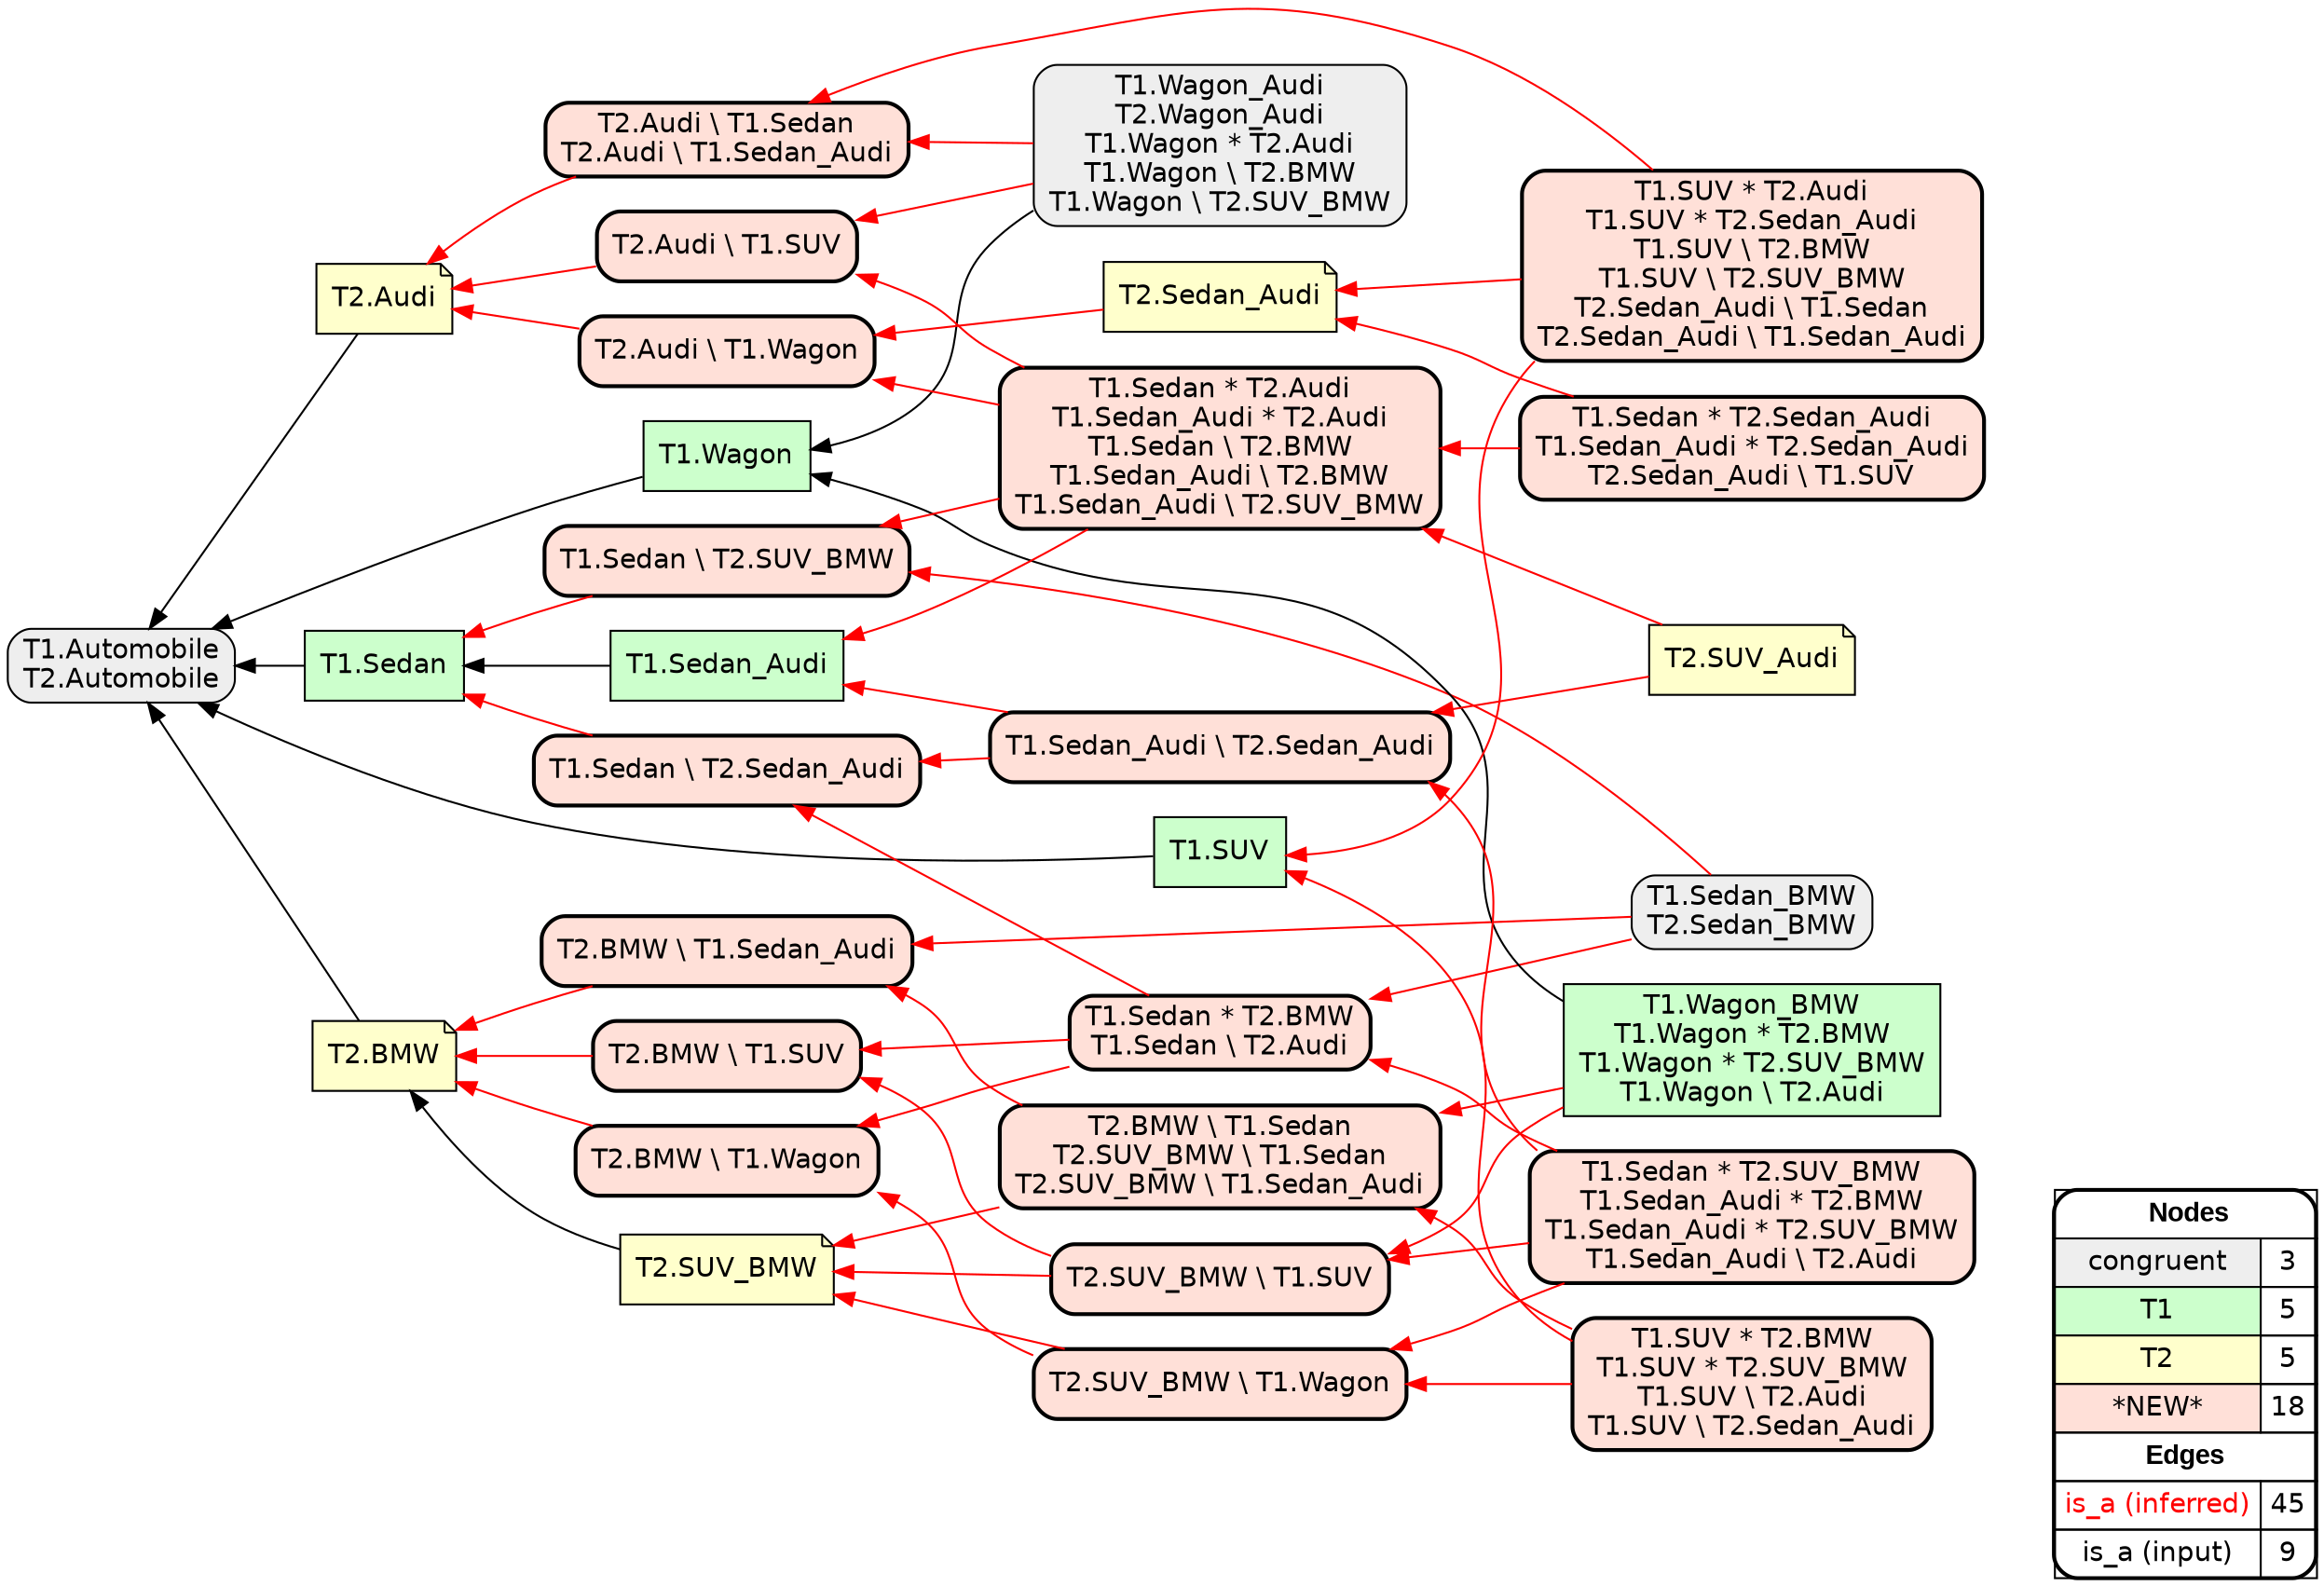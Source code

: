 digraph{
rankdir=RL
node[shape=box style="filled,rounded" fillcolor="#EEEEEE" fontname="helvetica"] 
"T1.Automobile\nT2.Automobile"
"T1.Sedan_BMW\nT2.Sedan_BMW"
"T1.Wagon_Audi\nT2.Wagon_Audi\nT1.Wagon * T2.Audi\nT1.Wagon \\ T2.BMW\nT1.Wagon \\ T2.SUV_BMW"
node[shape=box style=filled fillcolor="#CCFFCC" fontname="helvetica"] 
"T1.Wagon"
"T1.Wagon_BMW\nT1.Wagon * T2.BMW\nT1.Wagon * T2.SUV_BMW\nT1.Wagon \\ T2.Audi"
"T1.SUV"
"T1.Sedan_Audi"
"T1.Sedan"
node[shape=note style=filled fillcolor="#FFFFCC" fontname="helvetica"] 
"T2.SUV_BMW"
"T2.SUV_Audi"
"T2.BMW"
"T2.Sedan_Audi"
"T2.Audi"
node[shape=box style="filled,rounded,bold" fillcolor="#FFE0D8" fontname="helvetica"] 
"T2.BMW \\ T1.SUV"
"T2.SUV_BMW \\ T1.SUV"
"T1.Sedan * T2.BMW\nT1.Sedan \\ T2.Audi"
"T1.Sedan * T2.SUV_BMW\nT1.Sedan_Audi * T2.BMW\nT1.Sedan_Audi * T2.SUV_BMW\nT1.Sedan_Audi \\ T2.Audi"
"T2.Audi \\ T1.Sedan\nT2.Audi \\ T1.Sedan_Audi"
"T2.BMW \\ T1.Sedan_Audi"
"T1.Sedan * T2.Audi\nT1.Sedan_Audi * T2.Audi\nT1.Sedan \\ T2.BMW\nT1.Sedan_Audi \\ T2.BMW\nT1.Sedan_Audi \\ T2.SUV_BMW"
"T2.Audi \\ T1.Wagon"
"T1.Sedan * T2.Sedan_Audi\nT1.Sedan_Audi * T2.Sedan_Audi\nT2.Sedan_Audi \\ T1.SUV"
"T1.SUV * T2.BMW\nT1.SUV * T2.SUV_BMW\nT1.SUV \\ T2.Audi\nT1.SUV \\ T2.Sedan_Audi"
"T1.Sedan_Audi \\ T2.Sedan_Audi"
"T1.SUV * T2.Audi\nT1.SUV * T2.Sedan_Audi\nT1.SUV \\ T2.BMW\nT1.SUV \\ T2.SUV_BMW\nT2.Sedan_Audi \\ T1.Sedan\nT2.Sedan_Audi \\ T1.Sedan_Audi"
"T2.SUV_BMW \\ T1.Wagon"
"T2.Audi \\ T1.SUV"
"T2.BMW \\ T1.Sedan\nT2.SUV_BMW \\ T1.Sedan\nT2.SUV_BMW \\ T1.Sedan_Audi"
"T2.BMW \\ T1.Wagon"
"T1.Sedan \\ T2.SUV_BMW"
"T1.Sedan \\ T2.Sedan_Audi"
edge[arrowhead=normal style=dotted color="#000000" constraint=true penwidth=1]
edge[arrowhead=normal style=solid color="#FF0000" constraint=true penwidth=1]
"T2.SUV_Audi" -> "T1.Sedan * T2.Audi\nT1.Sedan_Audi * T2.Audi\nT1.Sedan \\ T2.BMW\nT1.Sedan_Audi \\ T2.BMW\nT1.Sedan_Audi \\ T2.SUV_BMW"
"T1.Sedan \\ T2.Sedan_Audi" -> "T1.Sedan"
"T2.BMW \\ T1.Wagon" -> "T2.BMW"
"T1.Sedan_BMW\nT2.Sedan_BMW" -> "T1.Sedan * T2.BMW\nT1.Sedan \\ T2.Audi"
"T2.SUV_Audi" -> "T1.Sedan_Audi \\ T2.Sedan_Audi"
"T1.Sedan * T2.Audi\nT1.Sedan_Audi * T2.Audi\nT1.Sedan \\ T2.BMW\nT1.Sedan_Audi \\ T2.BMW\nT1.Sedan_Audi \\ T2.SUV_BMW" -> "T1.Sedan \\ T2.SUV_BMW"
"T1.Wagon_Audi\nT2.Wagon_Audi\nT1.Wagon * T2.Audi\nT1.Wagon \\ T2.BMW\nT1.Wagon \\ T2.SUV_BMW" -> "T2.Audi \\ T1.SUV"
"T1.Sedan * T2.SUV_BMW\nT1.Sedan_Audi * T2.BMW\nT1.Sedan_Audi * T2.SUV_BMW\nT1.Sedan_Audi \\ T2.Audi" -> "T1.Sedan * T2.BMW\nT1.Sedan \\ T2.Audi"
"T2.BMW \\ T1.Sedan\nT2.SUV_BMW \\ T1.Sedan\nT2.SUV_BMW \\ T1.Sedan_Audi" -> "T2.SUV_BMW"
"T1.Sedan * T2.BMW\nT1.Sedan \\ T2.Audi" -> "T1.Sedan \\ T2.Sedan_Audi"
"T1.Sedan * T2.Sedan_Audi\nT1.Sedan_Audi * T2.Sedan_Audi\nT2.Sedan_Audi \\ T1.SUV" -> "T2.Sedan_Audi"
"T2.SUV_BMW \\ T1.Wagon" -> "T2.BMW \\ T1.Wagon"
"T2.SUV_BMW \\ T1.SUV" -> "T2.BMW \\ T1.SUV"
"T2.BMW \\ T1.Sedan_Audi" -> "T2.BMW"
"T2.SUV_BMW \\ T1.SUV" -> "T2.SUV_BMW"
"T2.BMW \\ T1.SUV" -> "T2.BMW"
"T1.SUV * T2.Audi\nT1.SUV * T2.Sedan_Audi\nT1.SUV \\ T2.BMW\nT1.SUV \\ T2.SUV_BMW\nT2.Sedan_Audi \\ T1.Sedan\nT2.Sedan_Audi \\ T1.Sedan_Audi" -> "T1.SUV"
"T1.SUV * T2.BMW\nT1.SUV * T2.SUV_BMW\nT1.SUV \\ T2.Audi\nT1.SUV \\ T2.Sedan_Audi" -> "T2.SUV_BMW \\ T1.Wagon"
"T1.Sedan * T2.SUV_BMW\nT1.Sedan_Audi * T2.BMW\nT1.Sedan_Audi * T2.SUV_BMW\nT1.Sedan_Audi \\ T2.Audi" -> "T2.SUV_BMW \\ T1.Wagon"
"T1.Sedan * T2.Audi\nT1.Sedan_Audi * T2.Audi\nT1.Sedan \\ T2.BMW\nT1.Sedan_Audi \\ T2.BMW\nT1.Sedan_Audi \\ T2.SUV_BMW" -> "T1.Sedan_Audi"
"T1.Sedan * T2.Sedan_Audi\nT1.Sedan_Audi * T2.Sedan_Audi\nT2.Sedan_Audi \\ T1.SUV" -> "T1.Sedan * T2.Audi\nT1.Sedan_Audi * T2.Audi\nT1.Sedan \\ T2.BMW\nT1.Sedan_Audi \\ T2.BMW\nT1.Sedan_Audi \\ T2.SUV_BMW"
"T2.Sedan_Audi" -> "T2.Audi \\ T1.Wagon"
"T1.Sedan \\ T2.SUV_BMW" -> "T1.Sedan"
"T1.Wagon_Audi\nT2.Wagon_Audi\nT1.Wagon * T2.Audi\nT1.Wagon \\ T2.BMW\nT1.Wagon \\ T2.SUV_BMW" -> "T2.Audi \\ T1.Sedan\nT2.Audi \\ T1.Sedan_Audi"
"T1.Sedan * T2.BMW\nT1.Sedan \\ T2.Audi" -> "T2.BMW \\ T1.SUV"
"T1.SUV * T2.BMW\nT1.SUV * T2.SUV_BMW\nT1.SUV \\ T2.Audi\nT1.SUV \\ T2.Sedan_Audi" -> "T2.BMW \\ T1.Sedan\nT2.SUV_BMW \\ T1.Sedan\nT2.SUV_BMW \\ T1.Sedan_Audi"
"T1.SUV * T2.Audi\nT1.SUV * T2.Sedan_Audi\nT1.SUV \\ T2.BMW\nT1.SUV \\ T2.SUV_BMW\nT2.Sedan_Audi \\ T1.Sedan\nT2.Sedan_Audi \\ T1.Sedan_Audi" -> "T2.Sedan_Audi"
"T1.Wagon_BMW\nT1.Wagon * T2.BMW\nT1.Wagon * T2.SUV_BMW\nT1.Wagon \\ T2.Audi" -> "T2.SUV_BMW \\ T1.SUV"
"T1.Sedan * T2.BMW\nT1.Sedan \\ T2.Audi" -> "T2.BMW \\ T1.Wagon"
"T1.Sedan * T2.Audi\nT1.Sedan_Audi * T2.Audi\nT1.Sedan \\ T2.BMW\nT1.Sedan_Audi \\ T2.BMW\nT1.Sedan_Audi \\ T2.SUV_BMW" -> "T2.Audi \\ T1.SUV"
"T1.Sedan * T2.SUV_BMW\nT1.Sedan_Audi * T2.BMW\nT1.Sedan_Audi * T2.SUV_BMW\nT1.Sedan_Audi \\ T2.Audi" -> "T1.Sedan_Audi \\ T2.Sedan_Audi"
"T1.Sedan * T2.SUV_BMW\nT1.Sedan_Audi * T2.BMW\nT1.Sedan_Audi * T2.SUV_BMW\nT1.Sedan_Audi \\ T2.Audi" -> "T2.SUV_BMW \\ T1.SUV"
"T1.SUV * T2.BMW\nT1.SUV * T2.SUV_BMW\nT1.SUV \\ T2.Audi\nT1.SUV \\ T2.Sedan_Audi" -> "T1.SUV"
"T2.SUV_BMW \\ T1.Wagon" -> "T2.SUV_BMW"
"T1.Sedan_Audi \\ T2.Sedan_Audi" -> "T1.Sedan \\ T2.Sedan_Audi"
"T1.Sedan_BMW\nT2.Sedan_BMW" -> "T1.Sedan \\ T2.SUV_BMW"
"T2.Audi \\ T1.SUV" -> "T2.Audi"
"T2.BMW \\ T1.Sedan\nT2.SUV_BMW \\ T1.Sedan\nT2.SUV_BMW \\ T1.Sedan_Audi" -> "T2.BMW \\ T1.Sedan_Audi"
"T2.Audi \\ T1.Sedan\nT2.Audi \\ T1.Sedan_Audi" -> "T2.Audi"
"T1.Sedan * T2.Audi\nT1.Sedan_Audi * T2.Audi\nT1.Sedan \\ T2.BMW\nT1.Sedan_Audi \\ T2.BMW\nT1.Sedan_Audi \\ T2.SUV_BMW" -> "T2.Audi \\ T1.Wagon"
"T2.Audi \\ T1.Wagon" -> "T2.Audi"
"T1.Sedan_Audi \\ T2.Sedan_Audi" -> "T1.Sedan_Audi"
"T1.SUV * T2.Audi\nT1.SUV * T2.Sedan_Audi\nT1.SUV \\ T2.BMW\nT1.SUV \\ T2.SUV_BMW\nT2.Sedan_Audi \\ T1.Sedan\nT2.Sedan_Audi \\ T1.Sedan_Audi" -> "T2.Audi \\ T1.Sedan\nT2.Audi \\ T1.Sedan_Audi"
"T1.Sedan_BMW\nT2.Sedan_BMW" -> "T2.BMW \\ T1.Sedan_Audi"
"T1.Wagon_BMW\nT1.Wagon * T2.BMW\nT1.Wagon * T2.SUV_BMW\nT1.Wagon \\ T2.Audi" -> "T2.BMW \\ T1.Sedan\nT2.SUV_BMW \\ T1.Sedan\nT2.SUV_BMW \\ T1.Sedan_Audi"
edge[arrowhead=normal style=solid color="#000000" constraint=true penwidth=1]
"T1.Sedan_Audi" -> "T1.Sedan"
"T2.Audi" -> "T1.Automobile\nT2.Automobile"
"T1.SUV" -> "T1.Automobile\nT2.Automobile"
"T1.Wagon" -> "T1.Automobile\nT2.Automobile"
"T1.Sedan" -> "T1.Automobile\nT2.Automobile"
"T1.Wagon_BMW\nT1.Wagon * T2.BMW\nT1.Wagon * T2.SUV_BMW\nT1.Wagon \\ T2.Audi" -> "T1.Wagon"
"T2.BMW" -> "T1.Automobile\nT2.Automobile"
"T1.Wagon_Audi\nT2.Wagon_Audi\nT1.Wagon * T2.Audi\nT1.Wagon \\ T2.BMW\nT1.Wagon \\ T2.SUV_BMW" -> "T1.Wagon"
"T2.SUV_BMW" -> "T2.BMW"
node[shape=box] 
{rank=source Legend [fillcolor= white margin=0 label=< 
 <TABLE BORDER="0" CELLBORDER="1" CELLSPACING="0" CELLPADDING="4"> 
<TR> <TD COLSPAN="2"><font face="Arial Black"> Nodes</font></TD> </TR> 
<TR> 
 <TD bgcolor="#EEEEEE" fontname="helvetica">congruent</TD> 
 <TD>3</TD> 
 </TR> 
<TR> 
 <TD bgcolor="#CCFFCC" fontname="helvetica">T1</TD> 
 <TD>5</TD> 
 </TR> 
<TR> 
 <TD bgcolor="#FFFFCC" fontname="helvetica">T2</TD> 
 <TD>5</TD> 
 </TR> 
<TR> 
 <TD bgcolor="#FFE0D8" fontname="helvetica">*NEW*</TD> 
 <TD>18</TD> 
 </TR> 
<TR> <TD COLSPAN="2"><font face = "Arial Black"> Edges </font></TD> </TR> 
<TR> 
 <TD><font color ="#FF0000">is_a (inferred)</font></TD><TD>45</TD>
</TR>
<TR> 
 <TD><font color ="#000000">is_a (input)</font></TD><TD>9</TD>
</TR>
</TABLE> 
 >] } 
}